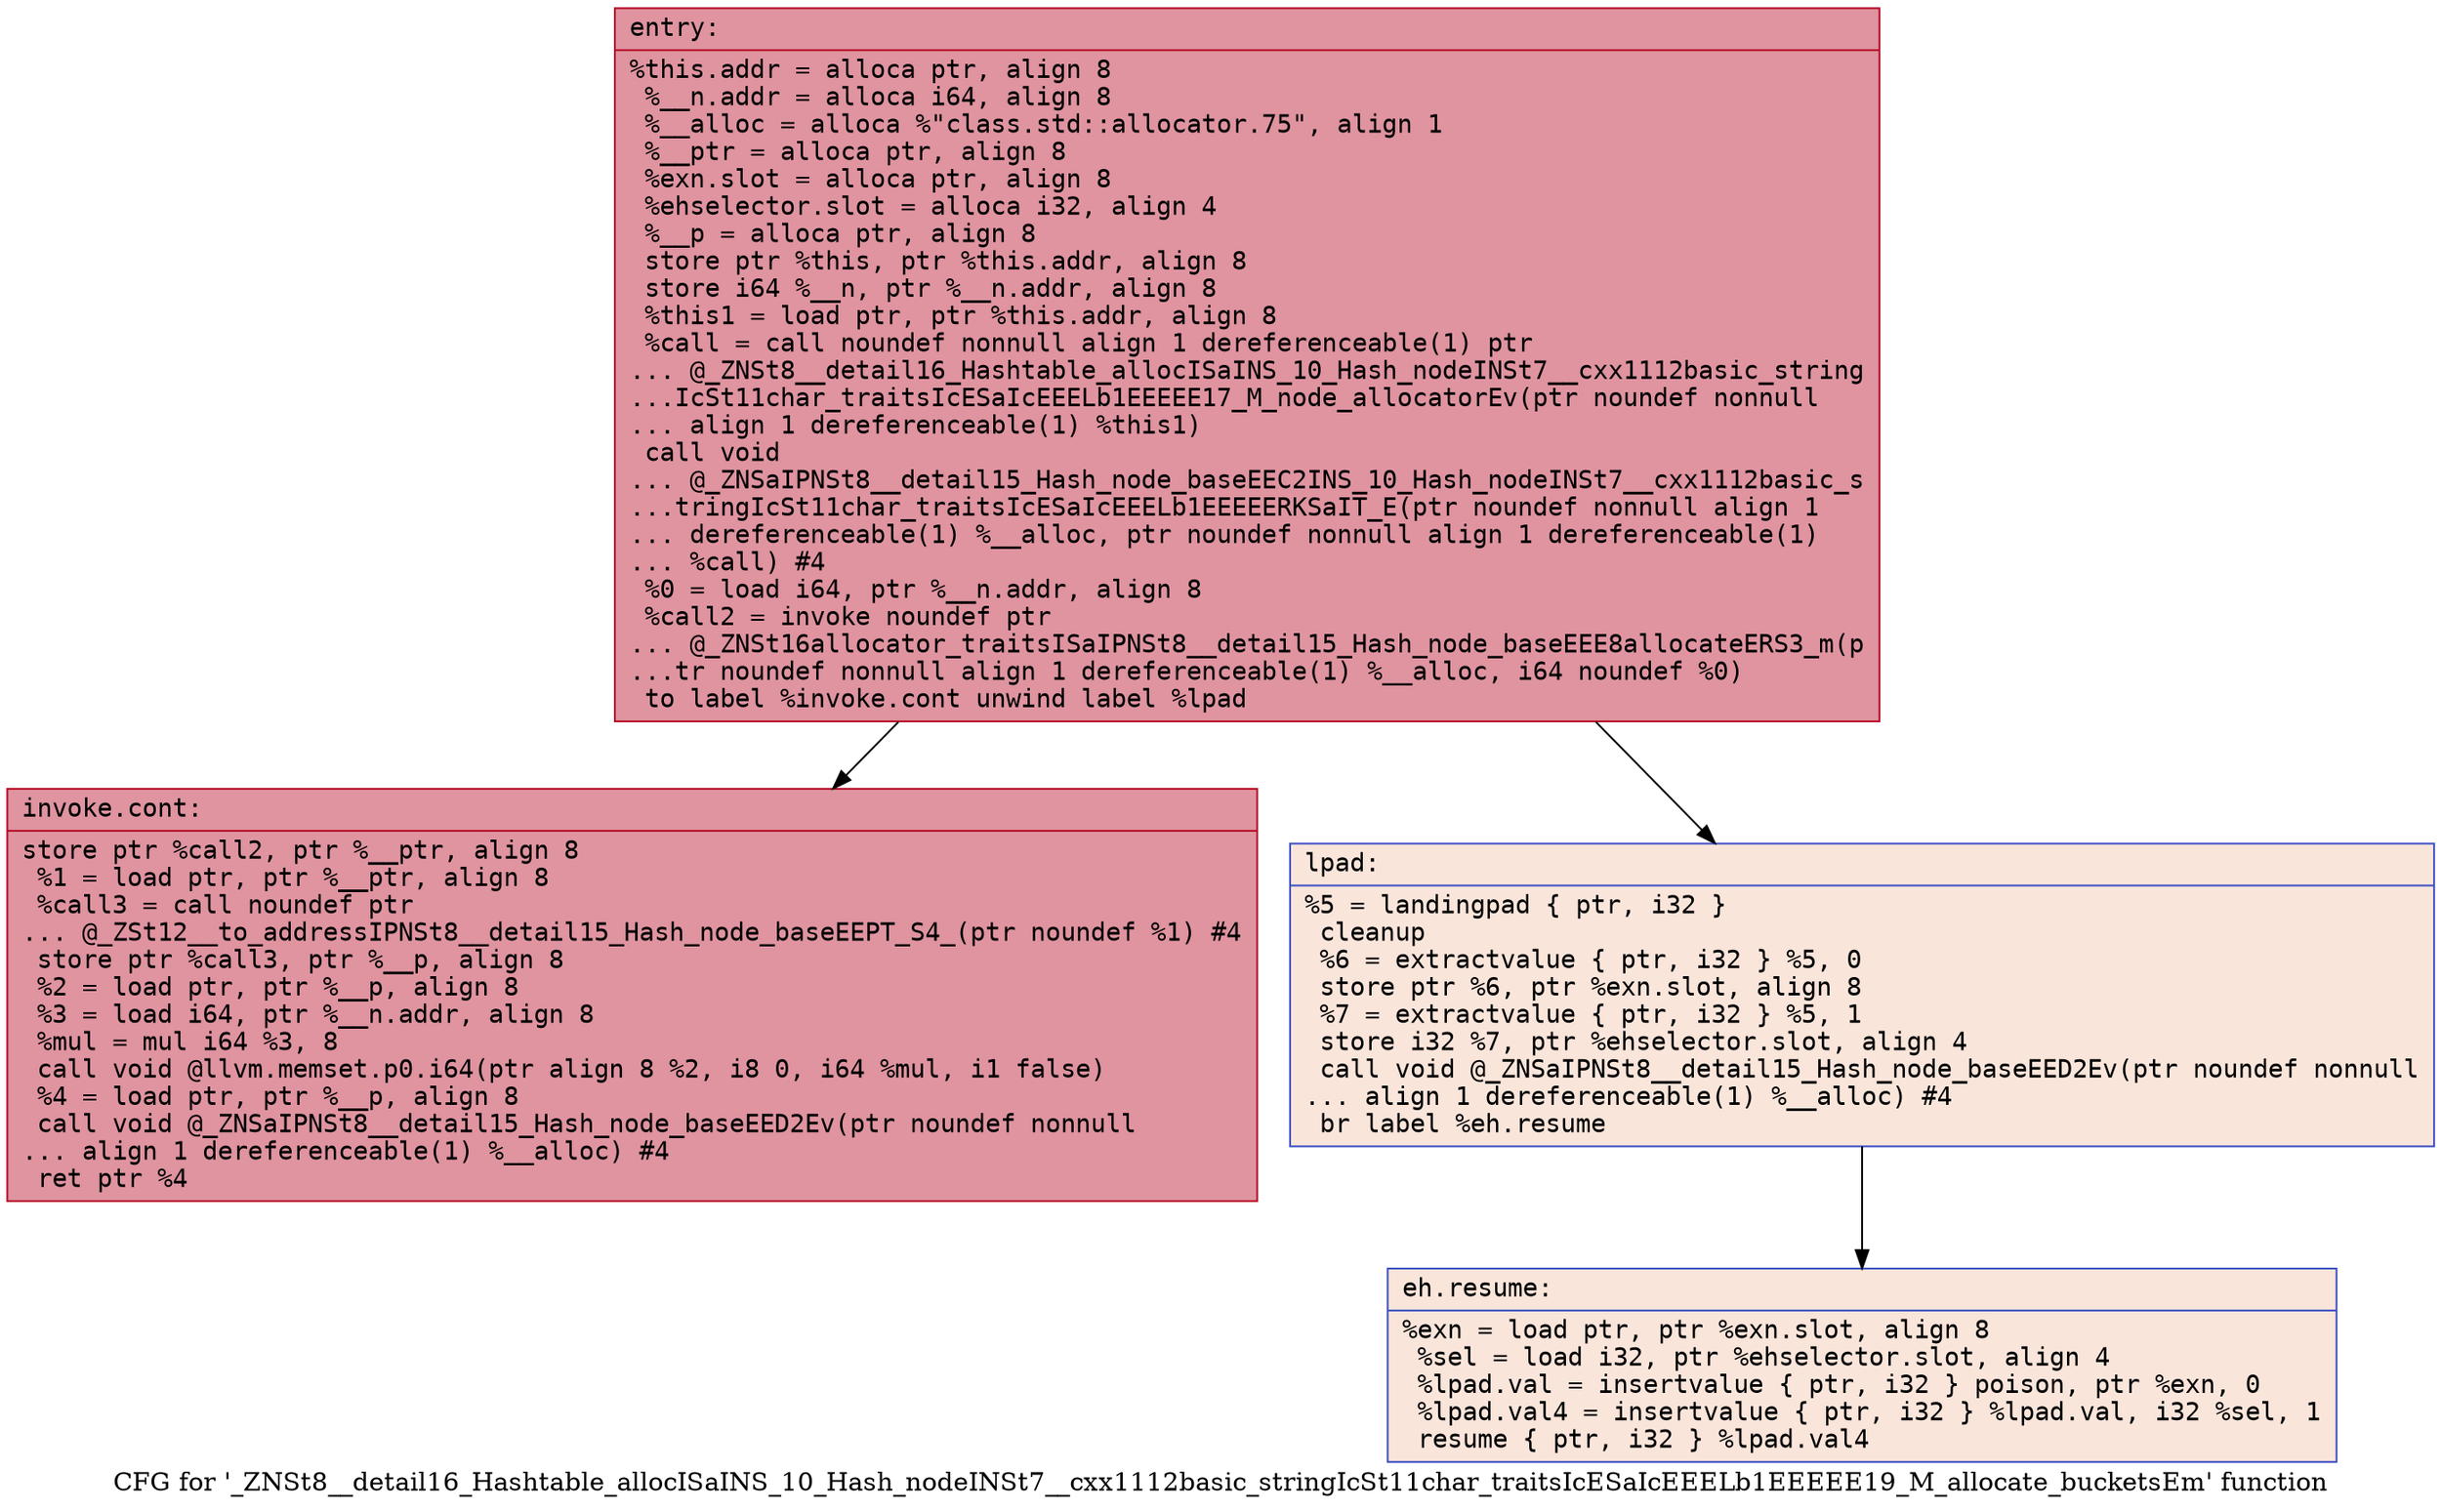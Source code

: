 digraph "CFG for '_ZNSt8__detail16_Hashtable_allocISaINS_10_Hash_nodeINSt7__cxx1112basic_stringIcSt11char_traitsIcESaIcEEELb1EEEEE19_M_allocate_bucketsEm' function" {
	label="CFG for '_ZNSt8__detail16_Hashtable_allocISaINS_10_Hash_nodeINSt7__cxx1112basic_stringIcSt11char_traitsIcESaIcEEELb1EEEEE19_M_allocate_bucketsEm' function";

	Node0x55c7e09c2cc0 [shape=record,color="#b70d28ff", style=filled, fillcolor="#b70d2870" fontname="Courier",label="{entry:\l|  %this.addr = alloca ptr, align 8\l  %__n.addr = alloca i64, align 8\l  %__alloc = alloca %\"class.std::allocator.75\", align 1\l  %__ptr = alloca ptr, align 8\l  %exn.slot = alloca ptr, align 8\l  %ehselector.slot = alloca i32, align 4\l  %__p = alloca ptr, align 8\l  store ptr %this, ptr %this.addr, align 8\l  store i64 %__n, ptr %__n.addr, align 8\l  %this1 = load ptr, ptr %this.addr, align 8\l  %call = call noundef nonnull align 1 dereferenceable(1) ptr\l... @_ZNSt8__detail16_Hashtable_allocISaINS_10_Hash_nodeINSt7__cxx1112basic_string\l...IcSt11char_traitsIcESaIcEEELb1EEEEE17_M_node_allocatorEv(ptr noundef nonnull\l... align 1 dereferenceable(1) %this1)\l  call void\l... @_ZNSaIPNSt8__detail15_Hash_node_baseEEC2INS_10_Hash_nodeINSt7__cxx1112basic_s\l...tringIcSt11char_traitsIcESaIcEEELb1EEEEERKSaIT_E(ptr noundef nonnull align 1\l... dereferenceable(1) %__alloc, ptr noundef nonnull align 1 dereferenceable(1)\l... %call) #4\l  %0 = load i64, ptr %__n.addr, align 8\l  %call2 = invoke noundef ptr\l... @_ZNSt16allocator_traitsISaIPNSt8__detail15_Hash_node_baseEEE8allocateERS3_m(p\l...tr noundef nonnull align 1 dereferenceable(1) %__alloc, i64 noundef %0)\l          to label %invoke.cont unwind label %lpad\l}"];
	Node0x55c7e09c2cc0 -> Node0x55c7e09c3540[tooltip="entry -> invoke.cont\nProbability 100.00%" ];
	Node0x55c7e09c2cc0 -> Node0x55c7e09c3760[tooltip="entry -> lpad\nProbability 0.00%" ];
	Node0x55c7e09c3540 [shape=record,color="#b70d28ff", style=filled, fillcolor="#b70d2870" fontname="Courier",label="{invoke.cont:\l|  store ptr %call2, ptr %__ptr, align 8\l  %1 = load ptr, ptr %__ptr, align 8\l  %call3 = call noundef ptr\l... @_ZSt12__to_addressIPNSt8__detail15_Hash_node_baseEEPT_S4_(ptr noundef %1) #4\l  store ptr %call3, ptr %__p, align 8\l  %2 = load ptr, ptr %__p, align 8\l  %3 = load i64, ptr %__n.addr, align 8\l  %mul = mul i64 %3, 8\l  call void @llvm.memset.p0.i64(ptr align 8 %2, i8 0, i64 %mul, i1 false)\l  %4 = load ptr, ptr %__p, align 8\l  call void @_ZNSaIPNSt8__detail15_Hash_node_baseEED2Ev(ptr noundef nonnull\l... align 1 dereferenceable(1) %__alloc) #4\l  ret ptr %4\l}"];
	Node0x55c7e09c3760 [shape=record,color="#3d50c3ff", style=filled, fillcolor="#f4c5ad70" fontname="Courier",label="{lpad:\l|  %5 = landingpad \{ ptr, i32 \}\l          cleanup\l  %6 = extractvalue \{ ptr, i32 \} %5, 0\l  store ptr %6, ptr %exn.slot, align 8\l  %7 = extractvalue \{ ptr, i32 \} %5, 1\l  store i32 %7, ptr %ehselector.slot, align 4\l  call void @_ZNSaIPNSt8__detail15_Hash_node_baseEED2Ev(ptr noundef nonnull\l... align 1 dereferenceable(1) %__alloc) #4\l  br label %eh.resume\l}"];
	Node0x55c7e09c3760 -> Node0x55c7e09c43f0[tooltip="lpad -> eh.resume\nProbability 100.00%" ];
	Node0x55c7e09c43f0 [shape=record,color="#3d50c3ff", style=filled, fillcolor="#f4c5ad70" fontname="Courier",label="{eh.resume:\l|  %exn = load ptr, ptr %exn.slot, align 8\l  %sel = load i32, ptr %ehselector.slot, align 4\l  %lpad.val = insertvalue \{ ptr, i32 \} poison, ptr %exn, 0\l  %lpad.val4 = insertvalue \{ ptr, i32 \} %lpad.val, i32 %sel, 1\l  resume \{ ptr, i32 \} %lpad.val4\l}"];
}

